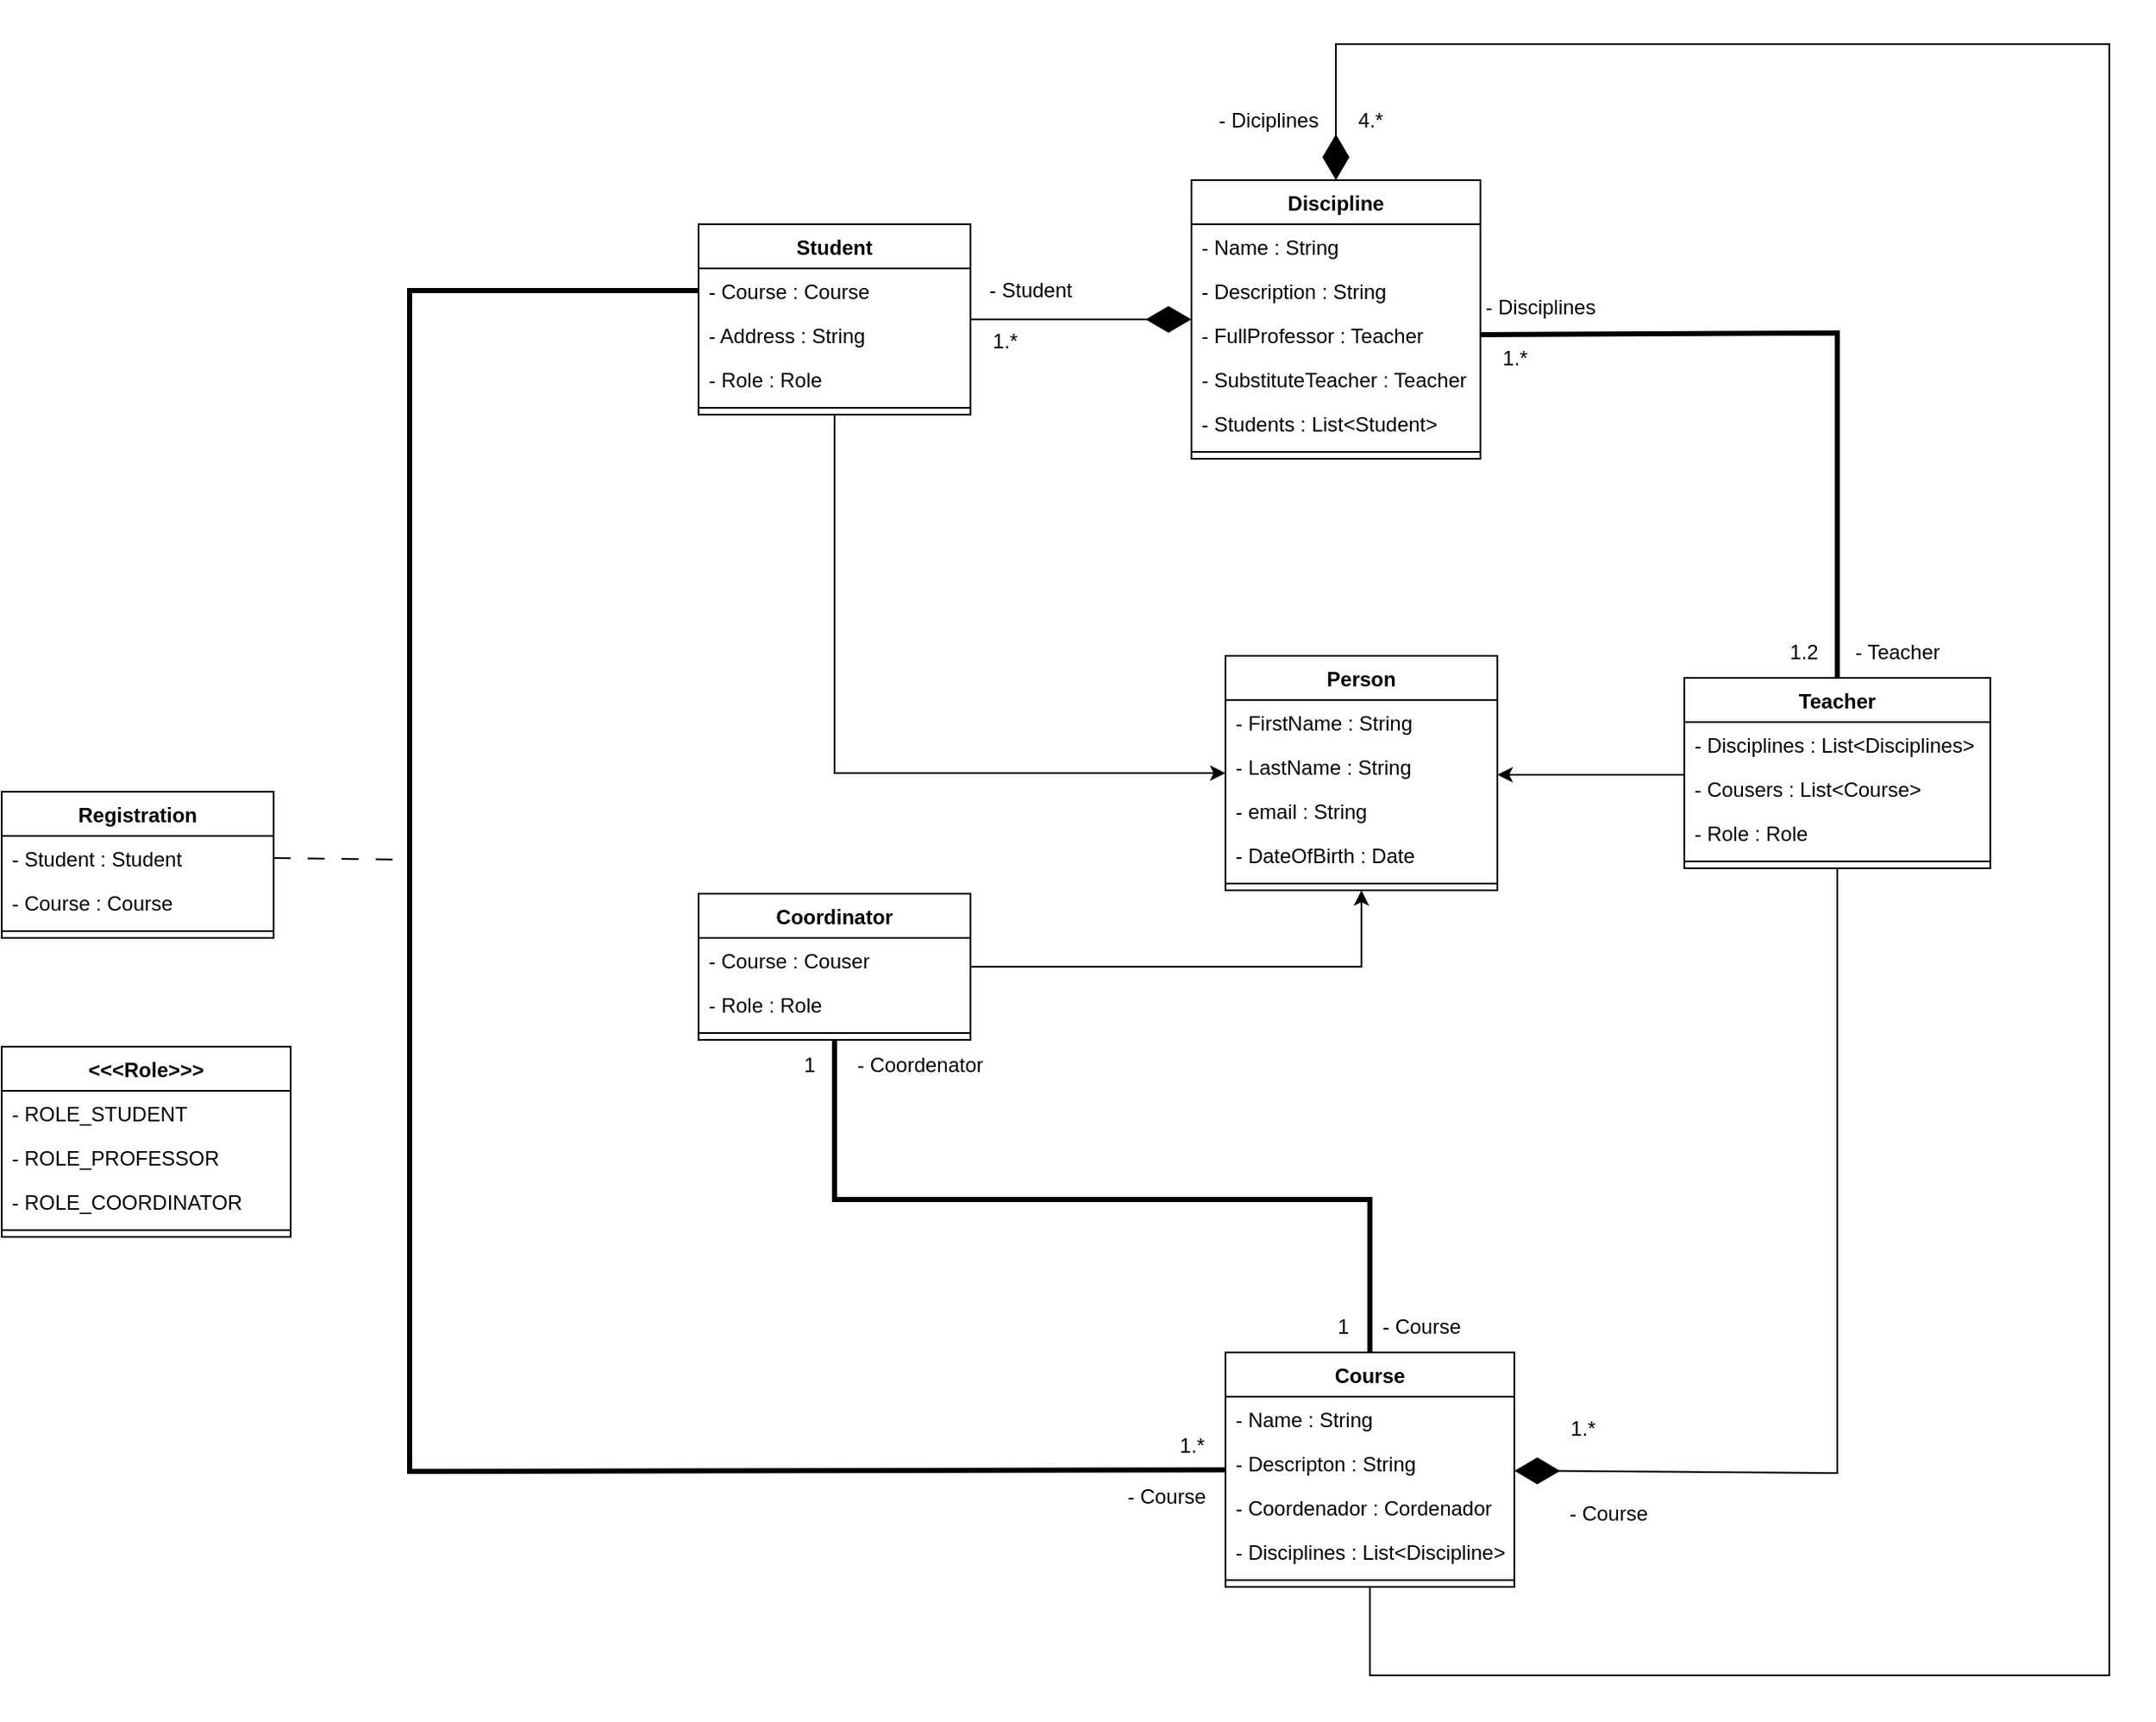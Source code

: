 <mxfile version="24.8.3">
  <diagram name="Página-1" id="3XjFWpktUApyI46D-d-K">
    <mxGraphModel dx="1881" dy="1704" grid="1" gridSize="10" guides="1" tooltips="1" connect="1" arrows="1" fold="1" page="1" pageScale="1" pageWidth="827" pageHeight="1169" math="0" shadow="0">
      <root>
        <mxCell id="0" />
        <mxCell id="1" parent="0" />
        <mxCell id="Y7MBtDAbbjwJpiJ3LhmZ-1" value="Person" style="swimlane;fontStyle=1;align=center;verticalAlign=top;childLayout=stackLayout;horizontal=1;startSize=26;horizontalStack=0;resizeParent=1;resizeParentMax=0;resizeLast=0;collapsible=1;marginBottom=0;whiteSpace=wrap;html=1;" parent="1" vertex="1">
          <mxGeometry x="360" y="160" width="160" height="138" as="geometry" />
        </mxCell>
        <mxCell id="Y7MBtDAbbjwJpiJ3LhmZ-2" value="- FirstName : String&lt;div&gt;&lt;br&gt;&lt;/div&gt;" style="text;strokeColor=none;fillColor=none;align=left;verticalAlign=top;spacingLeft=4;spacingRight=4;overflow=hidden;rotatable=0;points=[[0,0.5],[1,0.5]];portConstraint=eastwest;whiteSpace=wrap;html=1;" parent="Y7MBtDAbbjwJpiJ3LhmZ-1" vertex="1">
          <mxGeometry y="26" width="160" height="26" as="geometry" />
        </mxCell>
        <mxCell id="Y7MBtDAbbjwJpiJ3LhmZ-5" value="- LastName : String&lt;div&gt;&lt;br&gt;&lt;/div&gt;" style="text;strokeColor=none;fillColor=none;align=left;verticalAlign=top;spacingLeft=4;spacingRight=4;overflow=hidden;rotatable=0;points=[[0,0.5],[1,0.5]];portConstraint=eastwest;whiteSpace=wrap;html=1;" parent="Y7MBtDAbbjwJpiJ3LhmZ-1" vertex="1">
          <mxGeometry y="52" width="160" height="26" as="geometry" />
        </mxCell>
        <mxCell id="Y7MBtDAbbjwJpiJ3LhmZ-6" value="- email : String&lt;div&gt;&lt;br&gt;&lt;/div&gt;" style="text;strokeColor=none;fillColor=none;align=left;verticalAlign=top;spacingLeft=4;spacingRight=4;overflow=hidden;rotatable=0;points=[[0,0.5],[1,0.5]];portConstraint=eastwest;whiteSpace=wrap;html=1;" parent="Y7MBtDAbbjwJpiJ3LhmZ-1" vertex="1">
          <mxGeometry y="78" width="160" height="26" as="geometry" />
        </mxCell>
        <mxCell id="Y7MBtDAbbjwJpiJ3LhmZ-7" value="- DateOfBirth : Date&lt;div&gt;&lt;br&gt;&lt;/div&gt;" style="text;strokeColor=none;fillColor=none;align=left;verticalAlign=top;spacingLeft=4;spacingRight=4;overflow=hidden;rotatable=0;points=[[0,0.5],[1,0.5]];portConstraint=eastwest;whiteSpace=wrap;html=1;" parent="Y7MBtDAbbjwJpiJ3LhmZ-1" vertex="1">
          <mxGeometry y="104" width="160" height="26" as="geometry" />
        </mxCell>
        <mxCell id="Y7MBtDAbbjwJpiJ3LhmZ-3" value="" style="line;strokeWidth=1;fillColor=none;align=left;verticalAlign=middle;spacingTop=-1;spacingLeft=3;spacingRight=3;rotatable=0;labelPosition=right;points=[];portConstraint=eastwest;strokeColor=inherit;" parent="Y7MBtDAbbjwJpiJ3LhmZ-1" vertex="1">
          <mxGeometry y="130" width="160" height="8" as="geometry" />
        </mxCell>
        <mxCell id="Y7MBtDAbbjwJpiJ3LhmZ-29" style="edgeStyle=orthogonalEdgeStyle;rounded=0;orthogonalLoop=1;jettySize=auto;html=1;" parent="1" source="Y7MBtDAbbjwJpiJ3LhmZ-9" target="Y7MBtDAbbjwJpiJ3LhmZ-1" edge="1">
          <mxGeometry relative="1" as="geometry">
            <Array as="points">
              <mxPoint x="130" y="229" />
            </Array>
          </mxGeometry>
        </mxCell>
        <mxCell id="Y7MBtDAbbjwJpiJ3LhmZ-9" value="Student" style="swimlane;fontStyle=1;align=center;verticalAlign=top;childLayout=stackLayout;horizontal=1;startSize=26;horizontalStack=0;resizeParent=1;resizeParentMax=0;resizeLast=0;collapsible=1;marginBottom=0;whiteSpace=wrap;html=1;" parent="1" vertex="1">
          <mxGeometry x="50" y="-94" width="160" height="112" as="geometry" />
        </mxCell>
        <mxCell id="Y7MBtDAbbjwJpiJ3LhmZ-10" value="- Course : Course&lt;div&gt;&lt;br&gt;&lt;/div&gt;" style="text;strokeColor=none;fillColor=none;align=left;verticalAlign=top;spacingLeft=4;spacingRight=4;overflow=hidden;rotatable=0;points=[[0,0.5],[1,0.5]];portConstraint=eastwest;whiteSpace=wrap;html=1;" parent="Y7MBtDAbbjwJpiJ3LhmZ-9" vertex="1">
          <mxGeometry y="26" width="160" height="26" as="geometry" />
        </mxCell>
        <mxCell id="Y7MBtDAbbjwJpiJ3LhmZ-24" value="- Address : String&lt;div&gt;&lt;br&gt;&lt;/div&gt;" style="text;strokeColor=none;fillColor=none;align=left;verticalAlign=top;spacingLeft=4;spacingRight=4;overflow=hidden;rotatable=0;points=[[0,0.5],[1,0.5]];portConstraint=eastwest;whiteSpace=wrap;html=1;" parent="Y7MBtDAbbjwJpiJ3LhmZ-9" vertex="1">
          <mxGeometry y="52" width="160" height="26" as="geometry" />
        </mxCell>
        <mxCell id="Y7MBtDAbbjwJpiJ3LhmZ-109" value="- Role : Role&lt;div&gt;&lt;br&gt;&lt;/div&gt;" style="text;strokeColor=none;fillColor=none;align=left;verticalAlign=top;spacingLeft=4;spacingRight=4;overflow=hidden;rotatable=0;points=[[0,0.5],[1,0.5]];portConstraint=eastwest;whiteSpace=wrap;html=1;" parent="Y7MBtDAbbjwJpiJ3LhmZ-9" vertex="1">
          <mxGeometry y="78" width="160" height="26" as="geometry" />
        </mxCell>
        <mxCell id="Y7MBtDAbbjwJpiJ3LhmZ-11" value="" style="line;strokeWidth=1;fillColor=none;align=left;verticalAlign=middle;spacingTop=-1;spacingLeft=3;spacingRight=3;rotatable=0;labelPosition=right;points=[];portConstraint=eastwest;strokeColor=inherit;" parent="Y7MBtDAbbjwJpiJ3LhmZ-9" vertex="1">
          <mxGeometry y="104" width="160" height="8" as="geometry" />
        </mxCell>
        <mxCell id="Y7MBtDAbbjwJpiJ3LhmZ-28" style="edgeStyle=orthogonalEdgeStyle;rounded=0;orthogonalLoop=1;jettySize=auto;html=1;" parent="1" source="Y7MBtDAbbjwJpiJ3LhmZ-14" target="Y7MBtDAbbjwJpiJ3LhmZ-1" edge="1">
          <mxGeometry relative="1" as="geometry">
            <Array as="points">
              <mxPoint x="610" y="230" />
              <mxPoint x="610" y="230" />
            </Array>
          </mxGeometry>
        </mxCell>
        <mxCell id="Y7MBtDAbbjwJpiJ3LhmZ-14" value="Teacher" style="swimlane;fontStyle=1;align=center;verticalAlign=top;childLayout=stackLayout;horizontal=1;startSize=26;horizontalStack=0;resizeParent=1;resizeParentMax=0;resizeLast=0;collapsible=1;marginBottom=0;whiteSpace=wrap;html=1;" parent="1" vertex="1">
          <mxGeometry x="630" y="173" width="180" height="112" as="geometry" />
        </mxCell>
        <mxCell id="Y7MBtDAbbjwJpiJ3LhmZ-15" value="- Disciplines : List&amp;lt;Disciplines&amp;gt;" style="text;strokeColor=none;fillColor=none;align=left;verticalAlign=top;spacingLeft=4;spacingRight=4;overflow=hidden;rotatable=0;points=[[0,0.5],[1,0.5]];portConstraint=eastwest;whiteSpace=wrap;html=1;" parent="Y7MBtDAbbjwJpiJ3LhmZ-14" vertex="1">
          <mxGeometry y="26" width="180" height="26" as="geometry" />
        </mxCell>
        <mxCell id="Y7MBtDAbbjwJpiJ3LhmZ-25" value="- Cousers : List&amp;lt;Course&amp;gt;" style="text;strokeColor=none;fillColor=none;align=left;verticalAlign=top;spacingLeft=4;spacingRight=4;overflow=hidden;rotatable=0;points=[[0,0.5],[1,0.5]];portConstraint=eastwest;whiteSpace=wrap;html=1;" parent="Y7MBtDAbbjwJpiJ3LhmZ-14" vertex="1">
          <mxGeometry y="52" width="180" height="26" as="geometry" />
        </mxCell>
        <mxCell id="Y7MBtDAbbjwJpiJ3LhmZ-110" value="- Role : Role" style="text;strokeColor=none;fillColor=none;align=left;verticalAlign=top;spacingLeft=4;spacingRight=4;overflow=hidden;rotatable=0;points=[[0,0.5],[1,0.5]];portConstraint=eastwest;whiteSpace=wrap;html=1;" parent="Y7MBtDAbbjwJpiJ3LhmZ-14" vertex="1">
          <mxGeometry y="78" width="180" height="26" as="geometry" />
        </mxCell>
        <mxCell id="Y7MBtDAbbjwJpiJ3LhmZ-16" value="" style="line;strokeWidth=1;fillColor=none;align=left;verticalAlign=middle;spacingTop=-1;spacingLeft=3;spacingRight=3;rotatable=0;labelPosition=right;points=[];portConstraint=eastwest;strokeColor=inherit;" parent="Y7MBtDAbbjwJpiJ3LhmZ-14" vertex="1">
          <mxGeometry y="104" width="180" height="8" as="geometry" />
        </mxCell>
        <mxCell id="Y7MBtDAbbjwJpiJ3LhmZ-27" style="edgeStyle=orthogonalEdgeStyle;rounded=0;orthogonalLoop=1;jettySize=auto;html=1;" parent="1" source="Y7MBtDAbbjwJpiJ3LhmZ-19" target="Y7MBtDAbbjwJpiJ3LhmZ-1" edge="1">
          <mxGeometry relative="1" as="geometry" />
        </mxCell>
        <mxCell id="Y7MBtDAbbjwJpiJ3LhmZ-19" value="Coordinator" style="swimlane;fontStyle=1;align=center;verticalAlign=top;childLayout=stackLayout;horizontal=1;startSize=26;horizontalStack=0;resizeParent=1;resizeParentMax=0;resizeLast=0;collapsible=1;marginBottom=0;whiteSpace=wrap;html=1;" parent="1" vertex="1">
          <mxGeometry x="50" y="300" width="160" height="86" as="geometry" />
        </mxCell>
        <mxCell id="Y7MBtDAbbjwJpiJ3LhmZ-20" value="- Course : Couser" style="text;strokeColor=none;fillColor=none;align=left;verticalAlign=top;spacingLeft=4;spacingRight=4;overflow=hidden;rotatable=0;points=[[0,0.5],[1,0.5]];portConstraint=eastwest;whiteSpace=wrap;html=1;" parent="Y7MBtDAbbjwJpiJ3LhmZ-19" vertex="1">
          <mxGeometry y="26" width="160" height="26" as="geometry" />
        </mxCell>
        <mxCell id="Y7MBtDAbbjwJpiJ3LhmZ-108" value="- Role : Role" style="text;strokeColor=none;fillColor=none;align=left;verticalAlign=top;spacingLeft=4;spacingRight=4;overflow=hidden;rotatable=0;points=[[0,0.5],[1,0.5]];portConstraint=eastwest;whiteSpace=wrap;html=1;" parent="Y7MBtDAbbjwJpiJ3LhmZ-19" vertex="1">
          <mxGeometry y="52" width="160" height="26" as="geometry" />
        </mxCell>
        <mxCell id="Y7MBtDAbbjwJpiJ3LhmZ-21" value="" style="line;strokeWidth=1;fillColor=none;align=left;verticalAlign=middle;spacingTop=-1;spacingLeft=3;spacingRight=3;rotatable=0;labelPosition=right;points=[];portConstraint=eastwest;strokeColor=inherit;" parent="Y7MBtDAbbjwJpiJ3LhmZ-19" vertex="1">
          <mxGeometry y="78" width="160" height="8" as="geometry" />
        </mxCell>
        <mxCell id="Y7MBtDAbbjwJpiJ3LhmZ-41" value="" style="endArrow=none;startArrow=none;endFill=0;startFill=0;endSize=8;html=1;verticalAlign=bottom;labelBackgroundColor=none;strokeWidth=3;rounded=0;entryX=0.5;entryY=1;entryDx=0;entryDy=0;exitX=0.5;exitY=0;exitDx=0;exitDy=0;" parent="1" source="Y7MBtDAbbjwJpiJ3LhmZ-30" target="Y7MBtDAbbjwJpiJ3LhmZ-19" edge="1">
          <mxGeometry width="160" relative="1" as="geometry">
            <mxPoint x="400" y="500" as="sourcePoint" />
            <mxPoint x="490" y="480" as="targetPoint" />
            <Array as="points">
              <mxPoint x="445" y="480" />
              <mxPoint x="130" y="480" />
            </Array>
          </mxGeometry>
        </mxCell>
        <mxCell id="Y7MBtDAbbjwJpiJ3LhmZ-45" value="Discipline" style="swimlane;fontStyle=1;align=center;verticalAlign=top;childLayout=stackLayout;horizontal=1;startSize=26;horizontalStack=0;resizeParent=1;resizeParentMax=0;resizeLast=0;collapsible=1;marginBottom=0;whiteSpace=wrap;html=1;" parent="1" vertex="1">
          <mxGeometry x="340" y="-120" width="170" height="164" as="geometry" />
        </mxCell>
        <mxCell id="Y7MBtDAbbjwJpiJ3LhmZ-46" value="- Name : String" style="text;strokeColor=none;fillColor=none;align=left;verticalAlign=top;spacingLeft=4;spacingRight=4;overflow=hidden;rotatable=0;points=[[0,0.5],[1,0.5]];portConstraint=eastwest;whiteSpace=wrap;html=1;" parent="Y7MBtDAbbjwJpiJ3LhmZ-45" vertex="1">
          <mxGeometry y="26" width="170" height="26" as="geometry" />
        </mxCell>
        <mxCell id="Y7MBtDAbbjwJpiJ3LhmZ-49" value="- Description : String" style="text;strokeColor=none;fillColor=none;align=left;verticalAlign=top;spacingLeft=4;spacingRight=4;overflow=hidden;rotatable=0;points=[[0,0.5],[1,0.5]];portConstraint=eastwest;whiteSpace=wrap;html=1;" parent="Y7MBtDAbbjwJpiJ3LhmZ-45" vertex="1">
          <mxGeometry y="52" width="170" height="26" as="geometry" />
        </mxCell>
        <mxCell id="Y7MBtDAbbjwJpiJ3LhmZ-50" value="- FullProfessor : Teacher" style="text;strokeColor=none;fillColor=none;align=left;verticalAlign=top;spacingLeft=4;spacingRight=4;overflow=hidden;rotatable=0;points=[[0,0.5],[1,0.5]];portConstraint=eastwest;whiteSpace=wrap;html=1;" parent="Y7MBtDAbbjwJpiJ3LhmZ-45" vertex="1">
          <mxGeometry y="78" width="170" height="26" as="geometry" />
        </mxCell>
        <mxCell id="Y7MBtDAbbjwJpiJ3LhmZ-51" value="- SubstituteTeacher : Teacher" style="text;strokeColor=none;fillColor=none;align=left;verticalAlign=top;spacingLeft=4;spacingRight=4;overflow=hidden;rotatable=0;points=[[0,0.5],[1,0.5]];portConstraint=eastwest;whiteSpace=wrap;html=1;" parent="Y7MBtDAbbjwJpiJ3LhmZ-45" vertex="1">
          <mxGeometry y="104" width="170" height="26" as="geometry" />
        </mxCell>
        <mxCell id="Y7MBtDAbbjwJpiJ3LhmZ-52" value="- Students : List&amp;lt;Student&amp;gt;" style="text;strokeColor=none;fillColor=none;align=left;verticalAlign=top;spacingLeft=4;spacingRight=4;overflow=hidden;rotatable=0;points=[[0,0.5],[1,0.5]];portConstraint=eastwest;whiteSpace=wrap;html=1;" parent="Y7MBtDAbbjwJpiJ3LhmZ-45" vertex="1">
          <mxGeometry y="130" width="170" height="26" as="geometry" />
        </mxCell>
        <mxCell id="Y7MBtDAbbjwJpiJ3LhmZ-47" value="" style="line;strokeWidth=1;fillColor=none;align=left;verticalAlign=middle;spacingTop=-1;spacingLeft=3;spacingRight=3;rotatable=0;labelPosition=right;points=[];portConstraint=eastwest;strokeColor=inherit;" parent="Y7MBtDAbbjwJpiJ3LhmZ-45" vertex="1">
          <mxGeometry y="156" width="170" height="8" as="geometry" />
        </mxCell>
        <mxCell id="Y7MBtDAbbjwJpiJ3LhmZ-53" value="Registration" style="swimlane;fontStyle=1;align=center;verticalAlign=top;childLayout=stackLayout;horizontal=1;startSize=26;horizontalStack=0;resizeParent=1;resizeParentMax=0;resizeLast=0;collapsible=1;marginBottom=0;whiteSpace=wrap;html=1;" parent="1" vertex="1">
          <mxGeometry x="-360" y="240" width="160" height="86" as="geometry" />
        </mxCell>
        <mxCell id="Y7MBtDAbbjwJpiJ3LhmZ-54" value="- Student : Student" style="text;strokeColor=none;fillColor=none;align=left;verticalAlign=top;spacingLeft=4;spacingRight=4;overflow=hidden;rotatable=0;points=[[0,0.5],[1,0.5]];portConstraint=eastwest;whiteSpace=wrap;html=1;" parent="Y7MBtDAbbjwJpiJ3LhmZ-53" vertex="1">
          <mxGeometry y="26" width="160" height="26" as="geometry" />
        </mxCell>
        <mxCell id="Y7MBtDAbbjwJpiJ3LhmZ-65" value="- Course : Course" style="text;strokeColor=none;fillColor=none;align=left;verticalAlign=top;spacingLeft=4;spacingRight=4;overflow=hidden;rotatable=0;points=[[0,0.5],[1,0.5]];portConstraint=eastwest;whiteSpace=wrap;html=1;" parent="Y7MBtDAbbjwJpiJ3LhmZ-53" vertex="1">
          <mxGeometry y="52" width="160" height="26" as="geometry" />
        </mxCell>
        <mxCell id="Y7MBtDAbbjwJpiJ3LhmZ-55" value="" style="line;strokeWidth=1;fillColor=none;align=left;verticalAlign=middle;spacingTop=-1;spacingLeft=3;spacingRight=3;rotatable=0;labelPosition=right;points=[];portConstraint=eastwest;strokeColor=inherit;" parent="Y7MBtDAbbjwJpiJ3LhmZ-53" vertex="1">
          <mxGeometry y="78" width="160" height="8" as="geometry" />
        </mxCell>
        <mxCell id="Y7MBtDAbbjwJpiJ3LhmZ-67" value="" style="endArrow=none;startArrow=none;endFill=0;startFill=0;endSize=8;html=1;verticalAlign=bottom;labelBackgroundColor=none;strokeWidth=3;rounded=0;exitX=0.5;exitY=0;exitDx=0;exitDy=0;entryX=1;entryY=0.5;entryDx=0;entryDy=0;" parent="1" source="Y7MBtDAbbjwJpiJ3LhmZ-14" target="Y7MBtDAbbjwJpiJ3LhmZ-50" edge="1">
          <mxGeometry width="160" relative="1" as="geometry">
            <mxPoint x="615" y="186" as="sourcePoint" />
            <mxPoint x="825" y="-29" as="targetPoint" />
            <Array as="points">
              <mxPoint x="720" y="-30" />
            </Array>
          </mxGeometry>
        </mxCell>
        <mxCell id="Y7MBtDAbbjwJpiJ3LhmZ-73" value="" style="endArrow=diamondThin;endFill=1;endSize=24;html=1;rounded=0;" parent="1" source="Y7MBtDAbbjwJpiJ3LhmZ-9" target="Y7MBtDAbbjwJpiJ3LhmZ-45" edge="1">
          <mxGeometry width="160" relative="1" as="geometry">
            <mxPoint x="150" y="90" as="sourcePoint" />
            <mxPoint x="310" y="90" as="targetPoint" />
            <Array as="points" />
          </mxGeometry>
        </mxCell>
        <mxCell id="Y7MBtDAbbjwJpiJ3LhmZ-74" value="" style="endArrow=none;startArrow=none;endFill=0;startFill=0;endSize=8;html=1;verticalAlign=bottom;dashed=1;labelBackgroundColor=none;dashPattern=10 10;rounded=0;exitX=1;exitY=0.5;exitDx=0;exitDy=0;" parent="1" source="Y7MBtDAbbjwJpiJ3LhmZ-54" edge="1">
          <mxGeometry width="160" relative="1" as="geometry">
            <mxPoint x="-10" y="509" as="sourcePoint" />
            <mxPoint x="-120" y="280" as="targetPoint" />
          </mxGeometry>
        </mxCell>
        <mxCell id="Y7MBtDAbbjwJpiJ3LhmZ-30" value="Course" style="swimlane;fontStyle=1;align=center;verticalAlign=top;childLayout=stackLayout;horizontal=1;startSize=26;horizontalStack=0;resizeParent=1;resizeParentMax=0;resizeLast=0;collapsible=1;marginBottom=0;whiteSpace=wrap;html=1;" parent="1" vertex="1">
          <mxGeometry x="360" y="570" width="170" height="138" as="geometry" />
        </mxCell>
        <mxCell id="Y7MBtDAbbjwJpiJ3LhmZ-31" value="- Name : String" style="text;strokeColor=none;fillColor=none;align=left;verticalAlign=top;spacingLeft=4;spacingRight=4;overflow=hidden;rotatable=0;points=[[0,0.5],[1,0.5]];portConstraint=eastwest;whiteSpace=wrap;html=1;" parent="Y7MBtDAbbjwJpiJ3LhmZ-30" vertex="1">
          <mxGeometry y="26" width="170" height="26" as="geometry" />
        </mxCell>
        <mxCell id="Y7MBtDAbbjwJpiJ3LhmZ-43" value="- Descripton : String" style="text;strokeColor=none;fillColor=none;align=left;verticalAlign=top;spacingLeft=4;spacingRight=4;overflow=hidden;rotatable=0;points=[[0,0.5],[1,0.5]];portConstraint=eastwest;whiteSpace=wrap;html=1;" parent="Y7MBtDAbbjwJpiJ3LhmZ-30" vertex="1">
          <mxGeometry y="52" width="170" height="26" as="geometry" />
        </mxCell>
        <mxCell id="Y7MBtDAbbjwJpiJ3LhmZ-44" value="- Coordenador : Cordenador" style="text;strokeColor=none;fillColor=none;align=left;verticalAlign=top;spacingLeft=4;spacingRight=4;overflow=hidden;rotatable=0;points=[[0,0.5],[1,0.5]];portConstraint=eastwest;whiteSpace=wrap;html=1;" parent="Y7MBtDAbbjwJpiJ3LhmZ-30" vertex="1">
          <mxGeometry y="78" width="170" height="26" as="geometry" />
        </mxCell>
        <mxCell id="g7kkknagiV7GXtvF5U3i-1" value="- Disciplines : List&amp;lt;Discipline&amp;gt;" style="text;strokeColor=none;fillColor=none;align=left;verticalAlign=top;spacingLeft=4;spacingRight=4;overflow=hidden;rotatable=0;points=[[0,0.5],[1,0.5]];portConstraint=eastwest;whiteSpace=wrap;html=1;" vertex="1" parent="Y7MBtDAbbjwJpiJ3LhmZ-30">
          <mxGeometry y="104" width="170" height="26" as="geometry" />
        </mxCell>
        <mxCell id="Y7MBtDAbbjwJpiJ3LhmZ-32" value="" style="line;strokeWidth=1;fillColor=none;align=left;verticalAlign=middle;spacingTop=-1;spacingLeft=3;spacingRight=3;rotatable=0;labelPosition=right;points=[];portConstraint=eastwest;strokeColor=inherit;" parent="Y7MBtDAbbjwJpiJ3LhmZ-30" vertex="1">
          <mxGeometry y="130" width="170" height="8" as="geometry" />
        </mxCell>
        <mxCell id="Y7MBtDAbbjwJpiJ3LhmZ-75" value="" style="endArrow=none;startArrow=none;endFill=0;startFill=0;endSize=8;html=1;verticalAlign=bottom;labelBackgroundColor=none;strokeWidth=3;rounded=0;entryX=0;entryY=0.5;entryDx=0;entryDy=0;" parent="1" source="Y7MBtDAbbjwJpiJ3LhmZ-30" target="Y7MBtDAbbjwJpiJ3LhmZ-10" edge="1">
          <mxGeometry width="160" relative="1" as="geometry">
            <mxPoint x="-80" y="298" as="sourcePoint" />
            <mxPoint x="-40" y="218" as="targetPoint" />
            <Array as="points">
              <mxPoint x="-120" y="640" />
              <mxPoint x="-120" y="-55" />
            </Array>
          </mxGeometry>
        </mxCell>
        <mxCell id="Y7MBtDAbbjwJpiJ3LhmZ-77" value="&lt;div&gt;&amp;lt;&amp;lt;&amp;lt;Role&amp;gt;&amp;gt;&amp;gt;&lt;/div&gt;" style="swimlane;fontStyle=1;align=center;verticalAlign=top;childLayout=stackLayout;horizontal=1;startSize=26;horizontalStack=0;resizeParent=1;resizeParentMax=0;resizeLast=0;collapsible=1;marginBottom=0;whiteSpace=wrap;html=1;" parent="1" vertex="1">
          <mxGeometry x="-360" y="390" width="170" height="112" as="geometry" />
        </mxCell>
        <mxCell id="Y7MBtDAbbjwJpiJ3LhmZ-82" value="- ROLE_STUDENT" style="text;strokeColor=none;fillColor=none;align=left;verticalAlign=top;spacingLeft=4;spacingRight=4;overflow=hidden;rotatable=0;points=[[0,0.5],[1,0.5]];portConstraint=eastwest;whiteSpace=wrap;html=1;" parent="Y7MBtDAbbjwJpiJ3LhmZ-77" vertex="1">
          <mxGeometry y="26" width="170" height="26" as="geometry" />
        </mxCell>
        <mxCell id="Y7MBtDAbbjwJpiJ3LhmZ-106" value="- ROLE_PROFESSOR" style="text;strokeColor=none;fillColor=none;align=left;verticalAlign=top;spacingLeft=4;spacingRight=4;overflow=hidden;rotatable=0;points=[[0,0.5],[1,0.5]];portConstraint=eastwest;whiteSpace=wrap;html=1;" parent="Y7MBtDAbbjwJpiJ3LhmZ-77" vertex="1">
          <mxGeometry y="52" width="170" height="26" as="geometry" />
        </mxCell>
        <mxCell id="Y7MBtDAbbjwJpiJ3LhmZ-107" value="- ROLE_COORDINATOR" style="text;strokeColor=none;fillColor=none;align=left;verticalAlign=top;spacingLeft=4;spacingRight=4;overflow=hidden;rotatable=0;points=[[0,0.5],[1,0.5]];portConstraint=eastwest;whiteSpace=wrap;html=1;" parent="Y7MBtDAbbjwJpiJ3LhmZ-77" vertex="1">
          <mxGeometry y="78" width="170" height="26" as="geometry" />
        </mxCell>
        <mxCell id="Y7MBtDAbbjwJpiJ3LhmZ-83" value="" style="line;strokeWidth=1;fillColor=none;align=left;verticalAlign=middle;spacingTop=-1;spacingLeft=3;spacingRight=3;rotatable=0;labelPosition=right;points=[];portConstraint=eastwest;strokeColor=inherit;" parent="Y7MBtDAbbjwJpiJ3LhmZ-77" vertex="1">
          <mxGeometry y="104" width="170" height="8" as="geometry" />
        </mxCell>
        <mxCell id="Y7MBtDAbbjwJpiJ3LhmZ-88" value="1" style="text;html=1;align=center;verticalAlign=middle;resizable=0;points=[];autosize=1;strokeColor=none;fillColor=none;" parent="1" vertex="1">
          <mxGeometry x="100" y="386" width="30" height="30" as="geometry" />
        </mxCell>
        <mxCell id="Y7MBtDAbbjwJpiJ3LhmZ-89" value="- Coordenator" style="text;html=1;align=center;verticalAlign=middle;resizable=0;points=[];autosize=1;strokeColor=none;fillColor=none;" parent="1" vertex="1">
          <mxGeometry x="130" y="386" width="100" height="30" as="geometry" />
        </mxCell>
        <mxCell id="Y7MBtDAbbjwJpiJ3LhmZ-90" value="- Course" style="text;html=1;align=center;verticalAlign=middle;resizable=0;points=[];autosize=1;strokeColor=none;fillColor=none;" parent="1" vertex="1">
          <mxGeometry x="440" y="540" width="70" height="30" as="geometry" />
        </mxCell>
        <mxCell id="Y7MBtDAbbjwJpiJ3LhmZ-91" value="1" style="text;html=1;align=center;verticalAlign=middle;resizable=0;points=[];autosize=1;strokeColor=none;fillColor=none;" parent="1" vertex="1">
          <mxGeometry x="414" y="540" width="30" height="30" as="geometry" />
        </mxCell>
        <mxCell id="Y7MBtDAbbjwJpiJ3LhmZ-92" value="" style="endArrow=diamondThin;endFill=1;endSize=24;html=1;rounded=0;entryX=0.5;entryY=0;entryDx=0;entryDy=0;exitX=0.5;exitY=1;exitDx=0;exitDy=0;" parent="1" source="Y7MBtDAbbjwJpiJ3LhmZ-30" target="Y7MBtDAbbjwJpiJ3LhmZ-45" edge="1">
          <mxGeometry width="160" relative="1" as="geometry">
            <mxPoint x="990" y="-200" as="sourcePoint" />
            <mxPoint x="650" y="-150" as="targetPoint" />
            <Array as="points">
              <mxPoint x="445" y="760" />
              <mxPoint x="880" y="760" />
              <mxPoint x="880" y="-200" />
              <mxPoint x="425" y="-200" />
            </Array>
          </mxGeometry>
        </mxCell>
        <mxCell id="Y7MBtDAbbjwJpiJ3LhmZ-93" value="1.*" style="text;html=1;align=center;verticalAlign=middle;resizable=0;points=[];autosize=1;strokeColor=none;fillColor=none;" parent="1" vertex="1">
          <mxGeometry x="550" y="600" width="40" height="30" as="geometry" />
        </mxCell>
        <mxCell id="Y7MBtDAbbjwJpiJ3LhmZ-94" value="- Course" style="text;html=1;align=center;verticalAlign=middle;resizable=0;points=[];autosize=1;strokeColor=none;fillColor=none;" parent="1" vertex="1">
          <mxGeometry x="550" y="650" width="70" height="30" as="geometry" />
        </mxCell>
        <mxCell id="Y7MBtDAbbjwJpiJ3LhmZ-95" value="1.*" style="text;html=1;align=center;verticalAlign=middle;resizable=0;points=[];autosize=1;strokeColor=none;fillColor=none;" parent="1" vertex="1">
          <mxGeometry x="510" y="-30" width="40" height="30" as="geometry" />
        </mxCell>
        <mxCell id="Y7MBtDAbbjwJpiJ3LhmZ-96" value="- Disciplines" style="text;html=1;align=center;verticalAlign=middle;resizable=0;points=[];autosize=1;strokeColor=none;fillColor=none;" parent="1" vertex="1">
          <mxGeometry x="500" y="-60" width="90" height="30" as="geometry" />
        </mxCell>
        <mxCell id="Y7MBtDAbbjwJpiJ3LhmZ-97" value="1.2" style="text;html=1;align=center;verticalAlign=middle;resizable=0;points=[];autosize=1;strokeColor=none;fillColor=none;" parent="1" vertex="1">
          <mxGeometry x="680" y="143" width="40" height="30" as="geometry" />
        </mxCell>
        <mxCell id="Y7MBtDAbbjwJpiJ3LhmZ-98" value="- Teacher" style="text;html=1;align=center;verticalAlign=middle;resizable=0;points=[];autosize=1;strokeColor=none;fillColor=none;" parent="1" vertex="1">
          <mxGeometry x="720" y="143" width="70" height="30" as="geometry" />
        </mxCell>
        <mxCell id="Y7MBtDAbbjwJpiJ3LhmZ-99" value="" style="endArrow=diamondThin;endFill=1;endSize=24;html=1;rounded=0;" parent="1" source="Y7MBtDAbbjwJpiJ3LhmZ-14" target="Y7MBtDAbbjwJpiJ3LhmZ-30" edge="1">
          <mxGeometry width="160" relative="1" as="geometry">
            <mxPoint x="820" y="480" as="sourcePoint" />
            <mxPoint x="710" y="326" as="targetPoint" />
            <Array as="points">
              <mxPoint x="720" y="641" />
            </Array>
          </mxGeometry>
        </mxCell>
        <mxCell id="Y7MBtDAbbjwJpiJ3LhmZ-100" value="4.*" style="text;html=1;align=center;verticalAlign=middle;resizable=0;points=[];autosize=1;strokeColor=none;fillColor=none;" parent="1" vertex="1">
          <mxGeometry x="425" y="-170" width="40" height="30" as="geometry" />
        </mxCell>
        <mxCell id="Y7MBtDAbbjwJpiJ3LhmZ-101" value="- Diciplines" style="text;html=1;align=center;verticalAlign=middle;resizable=0;points=[];autosize=1;strokeColor=none;fillColor=none;" parent="1" vertex="1">
          <mxGeometry x="345" y="-170" width="80" height="30" as="geometry" />
        </mxCell>
        <mxCell id="Y7MBtDAbbjwJpiJ3LhmZ-102" value="- Student" style="text;html=1;align=center;verticalAlign=middle;resizable=0;points=[];autosize=1;strokeColor=none;fillColor=none;" parent="1" vertex="1">
          <mxGeometry x="210" y="-70" width="70" height="30" as="geometry" />
        </mxCell>
        <mxCell id="Y7MBtDAbbjwJpiJ3LhmZ-103" value="1.*" style="text;html=1;align=center;verticalAlign=middle;resizable=0;points=[];autosize=1;strokeColor=none;fillColor=none;" parent="1" vertex="1">
          <mxGeometry x="210" y="-40" width="40" height="30" as="geometry" />
        </mxCell>
        <mxCell id="Y7MBtDAbbjwJpiJ3LhmZ-104" value="1.*" style="text;html=1;align=center;verticalAlign=middle;resizable=0;points=[];autosize=1;strokeColor=none;fillColor=none;" parent="1" vertex="1">
          <mxGeometry x="320" y="610" width="40" height="30" as="geometry" />
        </mxCell>
        <mxCell id="Y7MBtDAbbjwJpiJ3LhmZ-105" value="- Course" style="text;html=1;align=center;verticalAlign=middle;resizable=0;points=[];autosize=1;strokeColor=none;fillColor=none;" parent="1" vertex="1">
          <mxGeometry x="290" y="640" width="70" height="30" as="geometry" />
        </mxCell>
      </root>
    </mxGraphModel>
  </diagram>
</mxfile>

